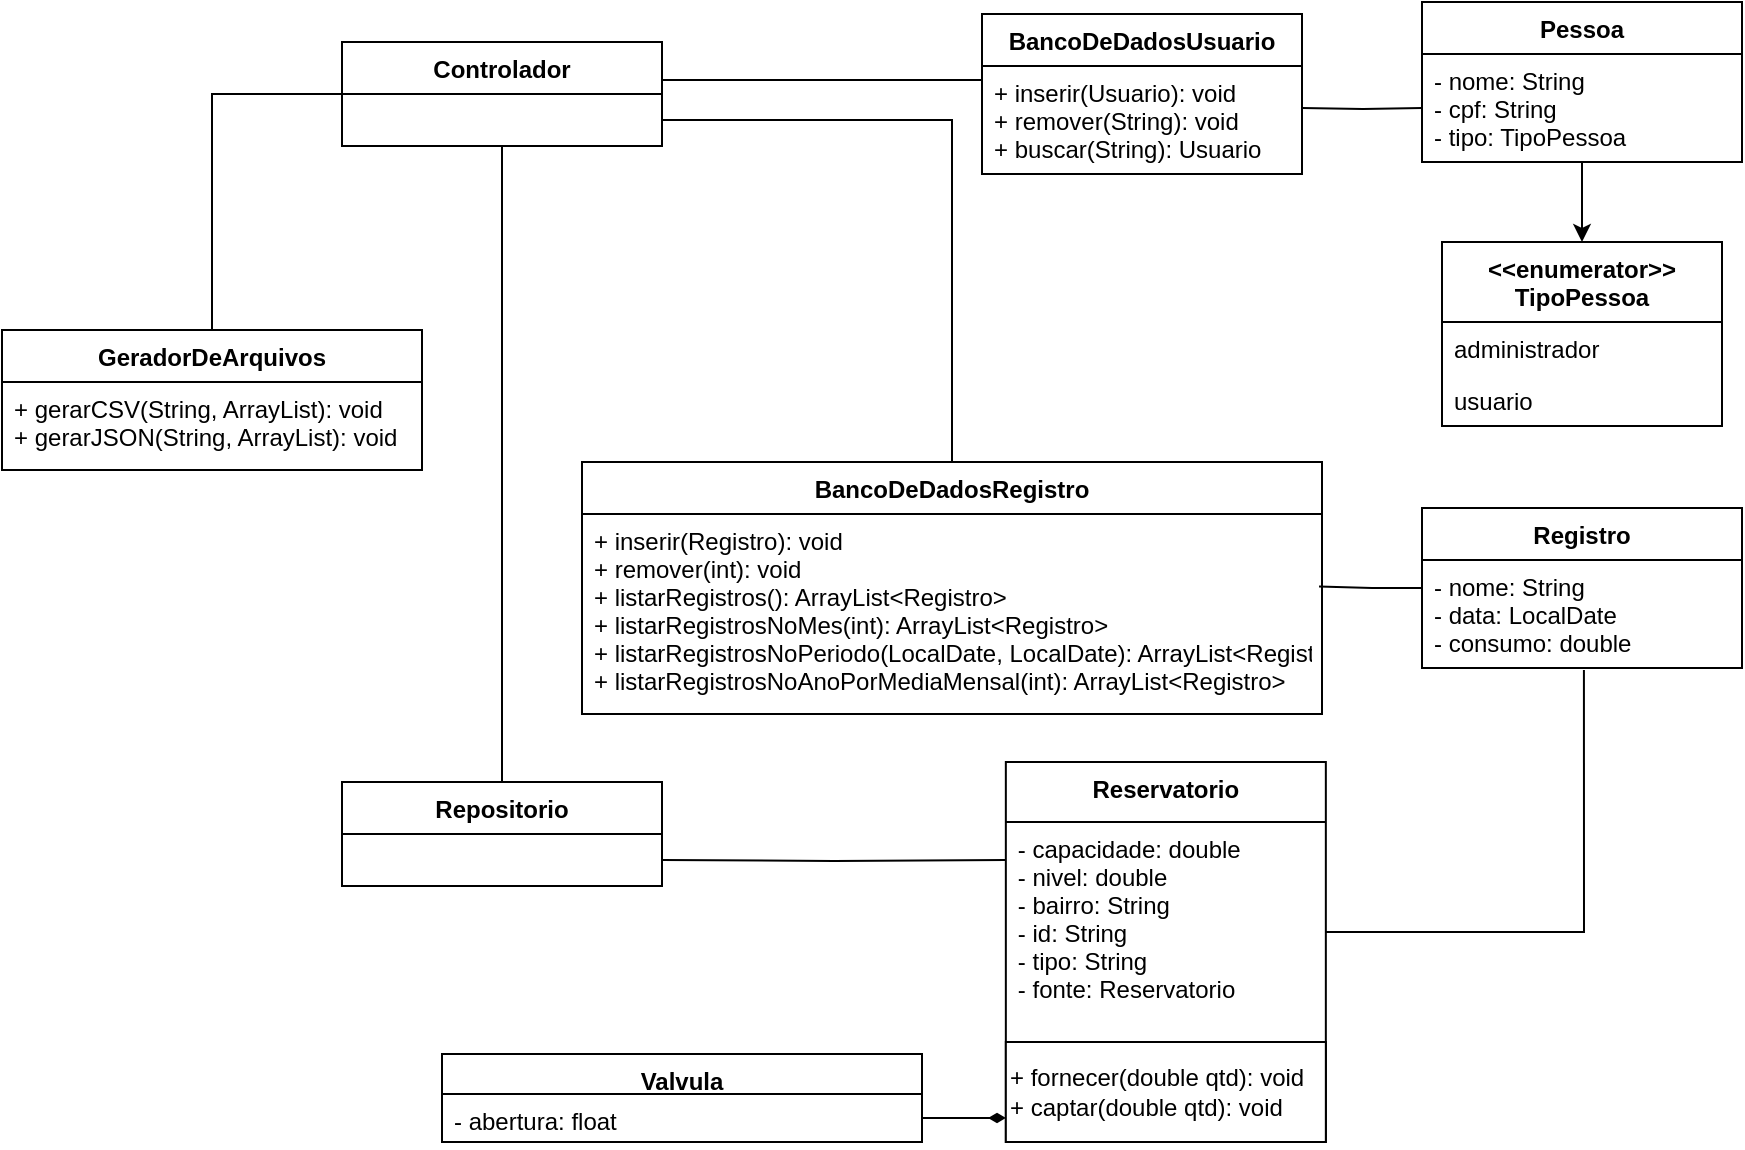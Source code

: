 <mxfile version="14.7.3" type="github">
  <diagram id="-gsOCJniIIdcKkO32to5" name="Page-1">
    <mxGraphModel dx="1578" dy="1153" grid="1" gridSize="10" guides="1" tooltips="1" connect="1" arrows="1" fold="1" page="1" pageScale="1" pageWidth="200" pageHeight="100" background="none" math="0" shadow="0">
      <root>
        <mxCell id="0" />
        <mxCell id="1" parent="0" />
        <mxCell id="1kvHpATCS6qgAt59xDc4-17" style="edgeStyle=orthogonalEdgeStyle;rounded=0;orthogonalLoop=1;jettySize=auto;html=1;exitX=1;exitY=0.5;exitDx=0;exitDy=0;entryX=0.506;entryY=1.019;entryDx=0;entryDy=0;entryPerimeter=0;endArrow=none;endFill=0;" parent="1" source="XEYvs15T29jDYPcG7W7k-2" target="gzQUT5za1X285XwGKoim-7" edge="1">
          <mxGeometry relative="1" as="geometry" />
        </mxCell>
        <mxCell id="XEYvs15T29jDYPcG7W7k-1" value="Reservatorio" style="swimlane;fontStyle=1;align=center;verticalAlign=top;childLayout=stackLayout;horizontal=1;startSize=30;horizontalStack=0;resizeParent=1;resizeParentMax=0;resizeLast=0;collapsible=1;marginBottom=0;" parent="1" vertex="1">
          <mxGeometry x="366.92" y="45" width="160" height="190" as="geometry">
            <mxRectangle x="475" y="232" width="110" height="26" as="alternateBounds" />
          </mxGeometry>
        </mxCell>
        <mxCell id="XEYvs15T29jDYPcG7W7k-2" value="- capacidade: double&#xa;- nivel: double&#xa;- bairro: String&#xa;- id: String&#xa;- tipo: String&#xa;- fonte: Reservatorio" style="text;strokeColor=none;fillColor=none;align=left;verticalAlign=top;spacingLeft=4;spacingRight=4;overflow=hidden;rotatable=0;points=[[0,0.5],[1,0.5]];portConstraint=eastwest;" parent="XEYvs15T29jDYPcG7W7k-1" vertex="1">
          <mxGeometry y="30" width="160" height="110" as="geometry" />
        </mxCell>
        <mxCell id="gzQUT5za1X285XwGKoim-1" value="+ fornecer(double qtd): void&lt;br&gt;+ captar(double qtd): void" style="html=1;align=left;" parent="XEYvs15T29jDYPcG7W7k-1" vertex="1">
          <mxGeometry y="140" width="160" height="50" as="geometry" />
        </mxCell>
        <mxCell id="XEYvs15T29jDYPcG7W7k-8" value="Valvula" style="swimlane;fontStyle=1;align=center;verticalAlign=top;childLayout=stackLayout;horizontal=1;startSize=20;horizontalStack=0;resizeParent=1;resizeParentMax=0;resizeLast=0;collapsible=1;marginBottom=0;" parent="1" vertex="1">
          <mxGeometry x="85" y="191" width="240" height="44" as="geometry" />
        </mxCell>
        <mxCell id="XEYvs15T29jDYPcG7W7k-9" value="- abertura: float" style="text;strokeColor=none;fillColor=none;align=left;verticalAlign=top;spacingLeft=4;spacingRight=4;overflow=hidden;rotatable=0;points=[[0,0.5],[1,0.5]];portConstraint=eastwest;" parent="XEYvs15T29jDYPcG7W7k-8" vertex="1">
          <mxGeometry y="20" width="240" height="24" as="geometry" />
        </mxCell>
        <mxCell id="1kvHpATCS6qgAt59xDc4-15" style="edgeStyle=orthogonalEdgeStyle;rounded=0;orthogonalLoop=1;jettySize=auto;html=1;entryX=0.996;entryY=0.363;entryDx=0;entryDy=0;entryPerimeter=0;endArrow=none;endFill=0;" parent="1" source="gzQUT5za1X285XwGKoim-6" target="ZGSeOnVhYkG-6NrmND0K-25" edge="1">
          <mxGeometry relative="1" as="geometry" />
        </mxCell>
        <mxCell id="gzQUT5za1X285XwGKoim-6" value="Registro" style="swimlane;fontStyle=1;align=center;verticalAlign=top;childLayout=stackLayout;horizontal=1;startSize=26;horizontalStack=0;resizeParent=1;resizeParentMax=0;resizeLast=0;collapsible=1;marginBottom=0;" parent="1" vertex="1">
          <mxGeometry x="575" y="-82" width="160" height="80" as="geometry" />
        </mxCell>
        <mxCell id="gzQUT5za1X285XwGKoim-7" value="- nome: String&#xa;- data: LocalDate&#xa;- consumo: double" style="text;strokeColor=none;fillColor=none;align=left;verticalAlign=top;spacingLeft=4;spacingRight=4;overflow=hidden;rotatable=0;points=[[0,0.5],[1,0.5]];portConstraint=eastwest;" parent="gzQUT5za1X285XwGKoim-6" vertex="1">
          <mxGeometry y="26" width="160" height="54" as="geometry" />
        </mxCell>
        <mxCell id="1kvHpATCS6qgAt59xDc4-10" style="edgeStyle=orthogonalEdgeStyle;rounded=0;orthogonalLoop=1;jettySize=auto;html=1;exitX=0.5;exitY=1;exitDx=0;exitDy=0;entryX=0.5;entryY=0;entryDx=0;entryDy=0;" parent="1" source="ZGSeOnVhYkG-6NrmND0K-6" target="1kvHpATCS6qgAt59xDc4-5" edge="1">
          <mxGeometry relative="1" as="geometry" />
        </mxCell>
        <mxCell id="ZGSeOnVhYkG-6NrmND0K-6" value="Pessoa" style="swimlane;fontStyle=1;align=center;verticalAlign=top;childLayout=stackLayout;horizontal=1;startSize=26;horizontalStack=0;resizeParent=1;resizeParentMax=0;resizeLast=0;collapsible=1;marginBottom=0;" parent="1" vertex="1">
          <mxGeometry x="575" y="-335" width="160" height="80" as="geometry" />
        </mxCell>
        <mxCell id="ZGSeOnVhYkG-6NrmND0K-7" value="- nome: String&#xa;- cpf: String&#xa;- tipo: TipoPessoa" style="text;strokeColor=none;fillColor=none;align=left;verticalAlign=top;spacingLeft=4;spacingRight=4;overflow=hidden;rotatable=0;points=[[0,0.5],[1,0.5]];portConstraint=eastwest;" parent="ZGSeOnVhYkG-6NrmND0K-6" vertex="1">
          <mxGeometry y="26" width="160" height="54" as="geometry" />
        </mxCell>
        <mxCell id="ZGSeOnVhYkG-6NrmND0K-22" value="BancoDeDadosRegistro" style="swimlane;fontStyle=1;align=center;verticalAlign=top;childLayout=stackLayout;horizontal=1;startSize=26;horizontalStack=0;resizeParent=1;resizeParentMax=0;resizeLast=0;collapsible=1;marginBottom=0;" parent="1" vertex="1">
          <mxGeometry x="155" y="-105" width="370" height="126" as="geometry" />
        </mxCell>
        <mxCell id="ZGSeOnVhYkG-6NrmND0K-25" value="+ inserir(Registro): void&#xa;+ remover(int): void&#xa;+ listarRegistros(): ArrayList&lt;Registro&gt;&#xa;+ listarRegistrosNoMes(int): ArrayList&lt;Registro&gt;&#xa;+ listarRegistrosNoPeriodo(LocalDate, LocalDate): ArrayList&lt;Registro&gt;&#xa;+ listarRegistrosNoAnoPorMediaMensal(int): ArrayList&lt;Registro&gt;" style="text;strokeColor=none;fillColor=none;align=left;verticalAlign=top;spacingLeft=4;spacingRight=4;overflow=hidden;rotatable=0;points=[[0,0.5],[1,0.5]];portConstraint=eastwest;" parent="ZGSeOnVhYkG-6NrmND0K-22" vertex="1">
          <mxGeometry y="26" width="370" height="100" as="geometry" />
        </mxCell>
        <mxCell id="1kvHpATCS6qgAt59xDc4-34" style="edgeStyle=orthogonalEdgeStyle;rounded=0;orthogonalLoop=1;jettySize=auto;html=1;entryX=1;entryY=0.5;entryDx=0;entryDy=0;startArrow=none;startFill=0;endArrow=none;endFill=0;" parent="1" edge="1">
          <mxGeometry relative="1" as="geometry">
            <mxPoint x="355" y="-296" as="sourcePoint" />
            <mxPoint x="195" y="-296" as="targetPoint" />
          </mxGeometry>
        </mxCell>
        <mxCell id="ZGSeOnVhYkG-6NrmND0K-30" value="BancoDeDadosUsuario" style="swimlane;fontStyle=1;align=center;verticalAlign=top;childLayout=stackLayout;horizontal=1;startSize=26;horizontalStack=0;resizeParent=1;resizeParentMax=0;resizeLast=0;collapsible=1;marginBottom=0;" parent="1" vertex="1">
          <mxGeometry x="355" y="-329" width="160" height="80" as="geometry" />
        </mxCell>
        <mxCell id="ZGSeOnVhYkG-6NrmND0K-33" value="+ inserir(Usuario): void&#xa;+ remover(String): void&#xa;+ buscar(String): Usuario" style="text;strokeColor=none;fillColor=none;align=left;verticalAlign=top;spacingLeft=4;spacingRight=4;overflow=hidden;rotatable=0;points=[[0,0.5],[1,0.5]];portConstraint=eastwest;" parent="ZGSeOnVhYkG-6NrmND0K-30" vertex="1">
          <mxGeometry y="26" width="160" height="54" as="geometry" />
        </mxCell>
        <mxCell id="L2nLWlJkYwpwYnrZozBT-7" value="GeradorDeArquivos" style="swimlane;fontStyle=1;align=center;verticalAlign=top;childLayout=stackLayout;horizontal=1;startSize=26;horizontalStack=0;resizeParent=1;resizeParentMax=0;resizeLast=0;collapsible=1;marginBottom=0;" parent="1" vertex="1">
          <mxGeometry x="-135" y="-171" width="210" height="70" as="geometry" />
        </mxCell>
        <mxCell id="L2nLWlJkYwpwYnrZozBT-10" value="+ gerarCSV(String, ArrayList): void&#xa;+ gerarJSON(String, ArrayList): void" style="text;strokeColor=none;fillColor=none;align=left;verticalAlign=top;spacingLeft=4;spacingRight=4;overflow=hidden;rotatable=0;points=[[0,0.5],[1,0.5]];portConstraint=eastwest;" parent="L2nLWlJkYwpwYnrZozBT-7" vertex="1">
          <mxGeometry y="26" width="210" height="44" as="geometry" />
        </mxCell>
        <mxCell id="1kvHpATCS6qgAt59xDc4-5" value="&lt;&lt;enumerator&gt;&gt;&#xa;TipoPessoa" style="swimlane;fontStyle=1;childLayout=stackLayout;horizontal=1;startSize=40;fillColor=none;horizontalStack=0;resizeParent=1;resizeParentMax=0;resizeLast=0;collapsible=1;marginBottom=0;" parent="1" vertex="1">
          <mxGeometry x="585" y="-215" width="140" height="92" as="geometry" />
        </mxCell>
        <mxCell id="1kvHpATCS6qgAt59xDc4-6" value="administrador" style="text;strokeColor=none;fillColor=none;align=left;verticalAlign=top;spacingLeft=4;spacingRight=4;overflow=hidden;rotatable=0;points=[[0,0.5],[1,0.5]];portConstraint=eastwest;" parent="1kvHpATCS6qgAt59xDc4-5" vertex="1">
          <mxGeometry y="40" width="140" height="26" as="geometry" />
        </mxCell>
        <mxCell id="1kvHpATCS6qgAt59xDc4-7" value="usuario" style="text;strokeColor=none;fillColor=none;align=left;verticalAlign=top;spacingLeft=4;spacingRight=4;overflow=hidden;rotatable=0;points=[[0,0.5],[1,0.5]];portConstraint=eastwest;" parent="1kvHpATCS6qgAt59xDc4-5" vertex="1">
          <mxGeometry y="66" width="140" height="26" as="geometry" />
        </mxCell>
        <mxCell id="1kvHpATCS6qgAt59xDc4-13" style="edgeStyle=orthogonalEdgeStyle;rounded=0;orthogonalLoop=1;jettySize=auto;html=1;endArrow=none;endFill=0;" parent="1" target="ZGSeOnVhYkG-6NrmND0K-7" edge="1">
          <mxGeometry relative="1" as="geometry">
            <mxPoint x="515" y="-282" as="sourcePoint" />
          </mxGeometry>
        </mxCell>
        <mxCell id="1kvHpATCS6qgAt59xDc4-27" style="edgeStyle=orthogonalEdgeStyle;rounded=0;orthogonalLoop=1;jettySize=auto;html=1;endArrow=diamondThin;endFill=1;" parent="1" source="XEYvs15T29jDYPcG7W7k-9" edge="1">
          <mxGeometry relative="1" as="geometry">
            <mxPoint x="367" y="223" as="targetPoint" />
          </mxGeometry>
        </mxCell>
        <mxCell id="1kvHpATCS6qgAt59xDc4-33" style="edgeStyle=orthogonalEdgeStyle;rounded=0;orthogonalLoop=1;jettySize=auto;html=1;exitX=0;exitY=0.5;exitDx=0;exitDy=0;startArrow=none;startFill=0;endArrow=none;endFill=0;entryX=0.5;entryY=0;entryDx=0;entryDy=0;" parent="1" source="1kvHpATCS6qgAt59xDc4-28" target="L2nLWlJkYwpwYnrZozBT-7" edge="1">
          <mxGeometry relative="1" as="geometry">
            <mxPoint x="-35" y="-228" as="targetPoint" />
            <mxPoint x="35.64" y="-279.004" as="sourcePoint" />
          </mxGeometry>
        </mxCell>
        <mxCell id="1kvHpATCS6qgAt59xDc4-28" value="Controlador" style="swimlane;fontStyle=1;align=center;verticalAlign=top;childLayout=stackLayout;horizontal=1;startSize=26;horizontalStack=0;resizeParent=1;resizeParentMax=0;resizeLast=0;collapsible=1;marginBottom=0;" parent="1" vertex="1">
          <mxGeometry x="35" y="-315" width="160" height="52" as="geometry" />
        </mxCell>
        <mxCell id="1kvHpATCS6qgAt59xDc4-32" style="edgeStyle=orthogonalEdgeStyle;rounded=0;orthogonalLoop=1;jettySize=auto;html=1;entryX=0.5;entryY=0;entryDx=0;entryDy=0;startArrow=none;startFill=0;endArrow=none;endFill=0;exitX=1;exitY=0.75;exitDx=0;exitDy=0;" parent="1" source="1kvHpATCS6qgAt59xDc4-28" target="ZGSeOnVhYkG-6NrmND0K-22" edge="1">
          <mxGeometry relative="1" as="geometry">
            <mxPoint x="195" y="-262" as="sourcePoint" />
          </mxGeometry>
        </mxCell>
        <mxCell id="1kvHpATCS6qgAt59xDc4-40" style="edgeStyle=orthogonalEdgeStyle;rounded=0;orthogonalLoop=1;jettySize=auto;html=1;exitX=0.5;exitY=0;exitDx=0;exitDy=0;entryX=0.5;entryY=1;entryDx=0;entryDy=0;startArrow=none;startFill=0;endArrow=none;endFill=0;" parent="1" source="1kvHpATCS6qgAt59xDc4-35" target="1kvHpATCS6qgAt59xDc4-28" edge="1">
          <mxGeometry relative="1" as="geometry">
            <mxPoint x="115" y="-248.766" as="targetPoint" />
          </mxGeometry>
        </mxCell>
        <mxCell id="1kvHpATCS6qgAt59xDc4-35" value="Repositorio" style="swimlane;fontStyle=1;align=center;verticalAlign=top;childLayout=stackLayout;horizontal=1;startSize=26;horizontalStack=0;resizeParent=1;resizeParentMax=0;resizeLast=0;collapsible=1;marginBottom=0;" parent="1" vertex="1">
          <mxGeometry x="35" y="55" width="160" height="52" as="geometry" />
        </mxCell>
        <mxCell id="1kvHpATCS6qgAt59xDc4-39" style="edgeStyle=orthogonalEdgeStyle;rounded=0;orthogonalLoop=1;jettySize=auto;html=1;entryX=1;entryY=0.75;entryDx=0;entryDy=0;startArrow=none;startFill=0;endArrow=none;endFill=0;" parent="1" target="1kvHpATCS6qgAt59xDc4-35" edge="1">
          <mxGeometry relative="1" as="geometry">
            <mxPoint x="367" y="94" as="sourcePoint" />
            <mxPoint x="195.32" y="104.504" as="targetPoint" />
          </mxGeometry>
        </mxCell>
      </root>
    </mxGraphModel>
  </diagram>
</mxfile>
